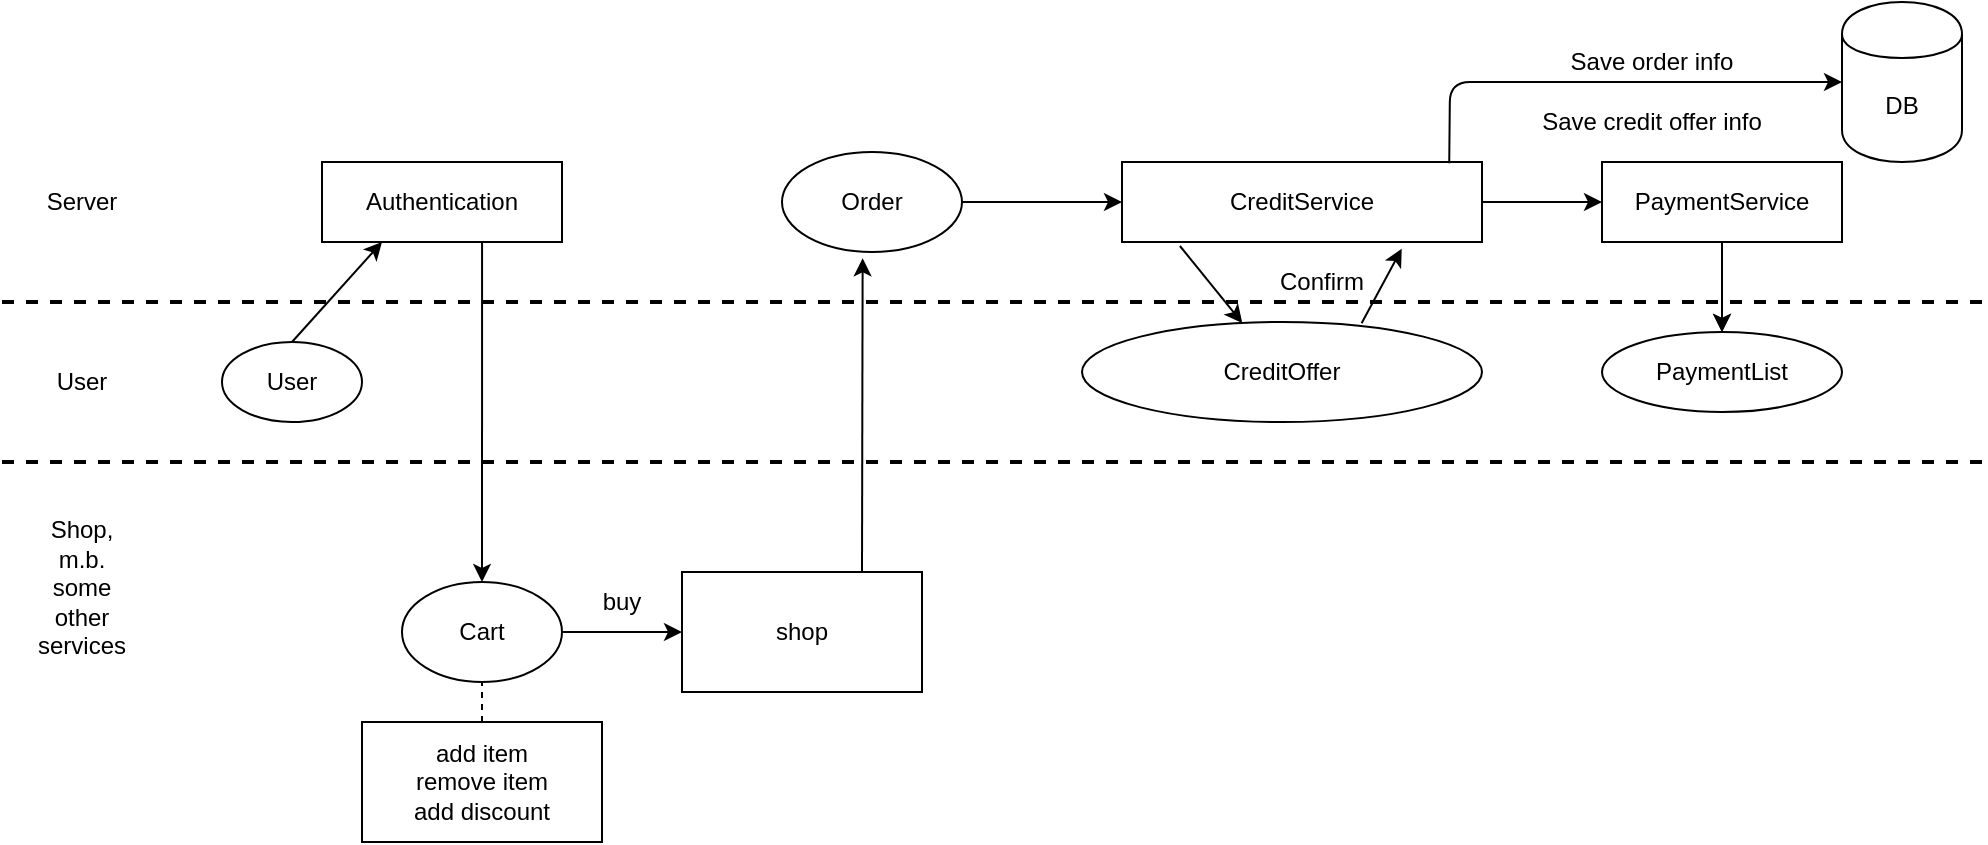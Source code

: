 <mxfile version="12.4.3" type="device" pages="3"><diagram id="Cpmd5HwzNiIo3fgb8bf_" name="Page-1"><mxGraphModel dx="2287" dy="1831" grid="1" gridSize="10" guides="1" tooltips="1" connect="1" arrows="1" fold="1" page="1" pageScale="1" pageWidth="827" pageHeight="1169" math="0" shadow="0"><root><mxCell id="0"/><mxCell id="1" parent="0"/><mxCell id="lfPhFgwx9aFzfOedHP9O-1" value="User" style="ellipse;whiteSpace=wrap;html=1;" parent="1" vertex="1"><mxGeometry x="-690" y="160" width="70" height="40" as="geometry"/></mxCell><mxCell id="lfPhFgwx9aFzfOedHP9O-3" value="" style="endArrow=classic;html=1;entryX=0.25;entryY=1;entryDx=0;entryDy=0;exitX=0.5;exitY=0;exitDx=0;exitDy=0;" parent="1" source="lfPhFgwx9aFzfOedHP9O-1" target="lfPhFgwx9aFzfOedHP9O-23" edge="1"><mxGeometry width="50" height="50" relative="1" as="geometry"><mxPoint x="-550" y="190" as="sourcePoint"/><mxPoint x="-595.355" y="112.678" as="targetPoint"/><Array as="points"/></mxGeometry></mxCell><mxCell id="lfPhFgwx9aFzfOedHP9O-4" value="&lt;div&gt;Cart&lt;/div&gt;" style="ellipse;whiteSpace=wrap;html=1;" parent="1" vertex="1"><mxGeometry x="-600" y="280" width="80" height="50" as="geometry"/></mxCell><mxCell id="lfPhFgwx9aFzfOedHP9O-5" value="" style="endArrow=classic;html=1;entryX=0.5;entryY=0;entryDx=0;entryDy=0;exitX=0.667;exitY=1;exitDx=0;exitDy=0;exitPerimeter=0;" parent="1" source="lfPhFgwx9aFzfOedHP9O-23" target="lfPhFgwx9aFzfOedHP9O-4" edge="1"><mxGeometry width="50" height="50" relative="1" as="geometry"><mxPoint x="-524.645" y="112.678" as="sourcePoint"/><mxPoint x="-450" y="50" as="targetPoint"/></mxGeometry></mxCell><mxCell id="lfPhFgwx9aFzfOedHP9O-6" value="Order" style="ellipse;whiteSpace=wrap;html=1;" parent="1" vertex="1"><mxGeometry x="-410" y="65" width="90" height="50" as="geometry"/></mxCell><mxCell id="lfPhFgwx9aFzfOedHP9O-7" value="" style="endArrow=classic;html=1;entryX=0.448;entryY=1.063;entryDx=0;entryDy=0;exitX=0.75;exitY=0;exitDx=0;exitDy=0;entryPerimeter=0;" parent="1" source="V4zBQQJ5IgxFjsOQ2D8G-1" target="lfPhFgwx9aFzfOedHP9O-6" edge="1"><mxGeometry width="50" height="50" relative="1" as="geometry"><mxPoint x="-380" y="300" as="sourcePoint"/><mxPoint x="-420" y="130" as="targetPoint"/></mxGeometry></mxCell><mxCell id="lfPhFgwx9aFzfOedHP9O-8" value="" style="endArrow=none;dashed=1;html=1;entryX=0.5;entryY=1;entryDx=0;entryDy=0;exitX=0.5;exitY=0;exitDx=0;exitDy=0;" parent="1" source="lfPhFgwx9aFzfOedHP9O-10" target="lfPhFgwx9aFzfOedHP9O-4" edge="1"><mxGeometry width="50" height="50" relative="1" as="geometry"><mxPoint x="-500" y="230" as="sourcePoint"/><mxPoint x="-520" y="200" as="targetPoint"/></mxGeometry></mxCell><mxCell id="lfPhFgwx9aFzfOedHP9O-10" value="&lt;div&gt;add item&lt;/div&gt;&lt;div&gt;remove item&lt;br&gt;&lt;/div&gt;&lt;div&gt;add discount&lt;br&gt;&lt;/div&gt;" style="rounded=0;whiteSpace=wrap;html=1;" parent="1" vertex="1"><mxGeometry x="-620" y="350" width="120" height="60" as="geometry"/></mxCell><mxCell id="lfPhFgwx9aFzfOedHP9O-12" value="buy" style="text;html=1;strokeColor=none;fillColor=none;align=center;verticalAlign=middle;whiteSpace=wrap;rounded=0;" parent="1" vertex="1"><mxGeometry x="-510" y="280" width="40" height="20" as="geometry"/></mxCell><mxCell id="lfPhFgwx9aFzfOedHP9O-14" value="" style="endArrow=classic;html=1;exitX=1;exitY=0.5;exitDx=0;exitDy=0;entryX=0;entryY=0.5;entryDx=0;entryDy=0;" parent="1" source="lfPhFgwx9aFzfOedHP9O-6" target="lfPhFgwx9aFzfOedHP9O-22" edge="1"><mxGeometry width="50" height="50" relative="1" as="geometry"><mxPoint x="-310" y="180" as="sourcePoint"/><mxPoint x="-237" y="103" as="targetPoint"/></mxGeometry></mxCell><mxCell id="lfPhFgwx9aFzfOedHP9O-15" value="" style="endArrow=none;dashed=1;html=1;strokeColor=#000000;strokeWidth=2;" parent="1" edge="1"><mxGeometry width="50" height="50" relative="1" as="geometry"><mxPoint x="-800" y="140" as="sourcePoint"/><mxPoint x="190" y="140" as="targetPoint"/></mxGeometry></mxCell><mxCell id="lfPhFgwx9aFzfOedHP9O-18" value="" style="endArrow=none;dashed=1;html=1;strokeColor=#000000;strokeWidth=2;" parent="1" edge="1"><mxGeometry width="50" height="50" relative="1" as="geometry"><mxPoint x="-800" y="220" as="sourcePoint"/><mxPoint x="190" y="220" as="targetPoint"/></mxGeometry></mxCell><mxCell id="lfPhFgwx9aFzfOedHP9O-19" value="" style="endArrow=classic;html=1;strokeColor=#000000;strokeWidth=1;exitX=0.161;exitY=1.05;exitDx=0;exitDy=0;exitPerimeter=0;" parent="1" source="lfPhFgwx9aFzfOedHP9O-22" target="lfPhFgwx9aFzfOedHP9O-20" edge="1"><mxGeometry width="50" height="50" relative="1" as="geometry"><mxPoint x="-203.04" y="109" as="sourcePoint"/><mxPoint x="-790" y="310" as="targetPoint"/></mxGeometry></mxCell><mxCell id="lfPhFgwx9aFzfOedHP9O-20" value="CreditOffer" style="ellipse;whiteSpace=wrap;html=1;" parent="1" vertex="1"><mxGeometry x="-260" y="150" width="200" height="50" as="geometry"/></mxCell><mxCell id="lfPhFgwx9aFzfOedHP9O-22" value="CreditService" style="rounded=0;whiteSpace=wrap;html=1;" parent="1" vertex="1"><mxGeometry x="-240" y="70" width="180" height="40" as="geometry"/></mxCell><mxCell id="lfPhFgwx9aFzfOedHP9O-23" value="Authentication" style="rounded=0;whiteSpace=wrap;html=1;" parent="1" vertex="1"><mxGeometry x="-640" y="70" width="120" height="40" as="geometry"/></mxCell><mxCell id="lfPhFgwx9aFzfOedHP9O-27" value="" style="endArrow=classic;html=1;strokeColor=#000000;strokeWidth=1;exitX=0.699;exitY=0.012;exitDx=0;exitDy=0;exitPerimeter=0;entryX=0.777;entryY=1.084;entryDx=0;entryDy=0;entryPerimeter=0;" parent="1" source="lfPhFgwx9aFzfOedHP9O-20" target="lfPhFgwx9aFzfOedHP9O-22" edge="1"><mxGeometry width="50" height="50" relative="1" as="geometry"><mxPoint x="-70" y="150" as="sourcePoint"/><mxPoint x="-20" y="100" as="targetPoint"/></mxGeometry></mxCell><mxCell id="lfPhFgwx9aFzfOedHP9O-28" value="Confirm" style="text;html=1;strokeColor=none;fillColor=none;align=center;verticalAlign=middle;whiteSpace=wrap;rounded=0;" parent="1" vertex="1"><mxGeometry x="-160" y="120" width="40" height="20" as="geometry"/></mxCell><mxCell id="lfPhFgwx9aFzfOedHP9O-29" value="DB" style="shape=cylinder;whiteSpace=wrap;html=1;boundedLbl=1;backgroundOutline=1;" parent="1" vertex="1"><mxGeometry x="120" y="-10" width="60" height="80" as="geometry"/></mxCell><mxCell id="lfPhFgwx9aFzfOedHP9O-30" value="" style="endArrow=classic;html=1;strokeColor=#000000;strokeWidth=1;exitX=0.909;exitY=0.017;exitDx=0;exitDy=0;entryX=0;entryY=0.5;entryDx=0;entryDy=0;exitPerimeter=0;" parent="1" source="lfPhFgwx9aFzfOedHP9O-22" target="lfPhFgwx9aFzfOedHP9O-29" edge="1"><mxGeometry width="50" height="50" relative="1" as="geometry"><mxPoint x="-40" y="80" as="sourcePoint"/><mxPoint x="10" y="30" as="targetPoint"/><Array as="points"><mxPoint x="-76" y="30"/></Array></mxGeometry></mxCell><mxCell id="lfPhFgwx9aFzfOedHP9O-31" value="Save order info" style="text;html=1;strokeColor=none;fillColor=none;align=center;verticalAlign=middle;whiteSpace=wrap;rounded=0;" parent="1" vertex="1"><mxGeometry x="-30" y="10" width="110" height="20" as="geometry"/></mxCell><mxCell id="lfPhFgwx9aFzfOedHP9O-34" value="Save credit offer info" style="text;html=1;strokeColor=none;fillColor=none;align=center;verticalAlign=middle;whiteSpace=wrap;rounded=0;" parent="1" vertex="1"><mxGeometry x="-50" y="40" width="150" height="20" as="geometry"/></mxCell><mxCell id="lfPhFgwx9aFzfOedHP9O-35" value="User" style="text;html=1;strokeColor=none;fillColor=none;align=center;verticalAlign=middle;whiteSpace=wrap;rounded=0;" parent="1" vertex="1"><mxGeometry x="-780" y="170" width="40" height="20" as="geometry"/></mxCell><mxCell id="lfPhFgwx9aFzfOedHP9O-36" value="Server" style="text;html=1;strokeColor=none;fillColor=none;align=center;verticalAlign=middle;whiteSpace=wrap;rounded=0;" parent="1" vertex="1"><mxGeometry x="-780" y="80" width="40" height="20" as="geometry"/></mxCell><mxCell id="lfPhFgwx9aFzfOedHP9O-38" value="PaymentList" style="ellipse;whiteSpace=wrap;html=1;" parent="1" vertex="1"><mxGeometry y="155" width="120" height="40" as="geometry"/></mxCell><mxCell id="lfPhFgwx9aFzfOedHP9O-40" value="" style="endArrow=classic;html=1;strokeColor=#000000;strokeWidth=1;" parent="1" target="lfPhFgwx9aFzfOedHP9O-38" edge="1"><mxGeometry width="50" height="50" relative="1" as="geometry"><mxPoint x="60" y="110" as="sourcePoint"/><mxPoint x="10" y="120" as="targetPoint"/></mxGeometry></mxCell><mxCell id="BSiX8dbFGyOPxJqHNMro-2" value="" style="edgeStyle=orthogonalEdgeStyle;rounded=0;orthogonalLoop=1;jettySize=auto;html=1;exitX=0.5;exitY=1;exitDx=0;exitDy=0;" parent="1" source="BSiX8dbFGyOPxJqHNMro-1" target="lfPhFgwx9aFzfOedHP9O-38" edge="1"><mxGeometry relative="1" as="geometry"/></mxCell><mxCell id="BSiX8dbFGyOPxJqHNMro-1" value="PaymentService" style="rounded=0;whiteSpace=wrap;html=1;" parent="1" vertex="1"><mxGeometry y="70" width="120" height="40" as="geometry"/></mxCell><mxCell id="BSiX8dbFGyOPxJqHNMro-3" value="" style="endArrow=classic;html=1;exitX=1;exitY=0.5;exitDx=0;exitDy=0;entryX=0;entryY=0.5;entryDx=0;entryDy=0;" parent="1" source="lfPhFgwx9aFzfOedHP9O-22" target="BSiX8dbFGyOPxJqHNMro-1" edge="1"><mxGeometry width="50" height="50" relative="1" as="geometry"><mxPoint x="-90" y="340" as="sourcePoint"/><mxPoint x="-40" y="290" as="targetPoint"/></mxGeometry></mxCell><mxCell id="V4zBQQJ5IgxFjsOQ2D8G-1" value="shop" style="rounded=0;whiteSpace=wrap;html=1;shadow=0;fillColor=none;" parent="1" vertex="1"><mxGeometry x="-460" y="275" width="120" height="60" as="geometry"/></mxCell><mxCell id="V4zBQQJ5IgxFjsOQ2D8G-2" value="" style="endArrow=classic;html=1;exitX=1;exitY=0.5;exitDx=0;exitDy=0;entryX=0;entryY=0.5;entryDx=0;entryDy=0;" parent="1" source="lfPhFgwx9aFzfOedHP9O-4" target="V4zBQQJ5IgxFjsOQ2D8G-1" edge="1"><mxGeometry width="50" height="50" relative="1" as="geometry"><mxPoint x="-800" y="440" as="sourcePoint"/><mxPoint x="-750" y="390" as="targetPoint"/></mxGeometry></mxCell><mxCell id="V4zBQQJ5IgxFjsOQ2D8G-4" value="&lt;div&gt;Shop, m.b. some other services&lt;/div&gt;&lt;div&gt;&lt;br&gt;&lt;/div&gt;" style="text;html=1;strokeColor=none;fillColor=none;align=center;verticalAlign=middle;whiteSpace=wrap;rounded=0;shadow=0;" parent="1" vertex="1"><mxGeometry x="-780" y="280" width="40" height="20" as="geometry"/></mxCell></root></mxGraphModel></diagram><diagram id="Ibn8j9kxM0nNB6jCuhmr" name="Page-2"><mxGraphModel dx="2287" dy="662" grid="1" gridSize="10" guides="1" tooltips="1" connect="1" arrows="1" fold="1" page="1" pageScale="1" pageWidth="827" pageHeight="1169" math="0" shadow="0"><root><mxCell id="LYVKPaQaX-HJ8m9KqLJ1-0"/><mxCell id="LYVKPaQaX-HJ8m9KqLJ1-1" parent="LYVKPaQaX-HJ8m9KqLJ1-0"/><mxCell id="O50gYnV4U9SH9yYh1-0C-20" value="" style="ellipse;whiteSpace=wrap;html=1;fillColor=none;dashed=1;shadow=0;" parent="LYVKPaQaX-HJ8m9KqLJ1-1" vertex="1"><mxGeometry x="280" y="290" width="550" height="320" as="geometry"/></mxCell><mxCell id="LYVKPaQaX-HJ8m9KqLJ1-2" value="User" style="swimlane;fontStyle=1;align=center;verticalAlign=top;childLayout=stackLayout;horizontal=1;startSize=26;horizontalStack=0;resizeParent=1;resizeParentMax=0;resizeLast=0;collapsible=1;marginBottom=0;" parent="LYVKPaQaX-HJ8m9KqLJ1-1" vertex="1"><mxGeometry x="40" y="448" width="140" height="112" as="geometry"/></mxCell><mxCell id="LYVKPaQaX-HJ8m9KqLJ1-3" value="- name: String" style="text;strokeColor=none;fillColor=none;align=left;verticalAlign=top;spacingLeft=4;spacingRight=4;overflow=hidden;rotatable=0;points=[[0,0.5],[1,0.5]];portConstraint=eastwest;" parent="LYVKPaQaX-HJ8m9KqLJ1-2" vertex="1"><mxGeometry y="26" width="140" height="26" as="geometry"/></mxCell><mxCell id="LYVKPaQaX-HJ8m9KqLJ1-4" value="- login: String" style="text;strokeColor=none;fillColor=none;align=left;verticalAlign=top;spacingLeft=4;spacingRight=4;overflow=hidden;rotatable=0;points=[[0,0.5],[1,0.5]];portConstraint=eastwest;" parent="LYVKPaQaX-HJ8m9KqLJ1-2" vertex="1"><mxGeometry y="52" width="140" height="26" as="geometry"/></mxCell><mxCell id="LYVKPaQaX-HJ8m9KqLJ1-5" value="- password: String" style="text;strokeColor=none;fillColor=none;align=left;verticalAlign=top;spacingLeft=4;spacingRight=4;overflow=hidden;rotatable=0;points=[[0,0.5],[1,0.5]];portConstraint=eastwest;" parent="LYVKPaQaX-HJ8m9KqLJ1-2" vertex="1"><mxGeometry y="78" width="140" height="26" as="geometry"/></mxCell><mxCell id="LYVKPaQaX-HJ8m9KqLJ1-6" value="" style="line;strokeWidth=1;fillColor=none;align=left;verticalAlign=middle;spacingTop=-1;spacingLeft=3;spacingRight=3;rotatable=0;labelPosition=right;points=[];portConstraint=eastwest;" parent="LYVKPaQaX-HJ8m9KqLJ1-2" vertex="1"><mxGeometry y="104" width="140" height="8" as="geometry"/></mxCell><mxCell id="LYVKPaQaX-HJ8m9KqLJ1-7" value="Product" style="swimlane;fontStyle=1;align=center;verticalAlign=top;childLayout=stackLayout;horizontal=1;startSize=26;horizontalStack=0;resizeParent=1;resizeParentMax=0;resizeLast=0;collapsible=1;marginBottom=0;" parent="LYVKPaQaX-HJ8m9KqLJ1-1" vertex="1"><mxGeometry x="510" y="979" width="160" height="190" as="geometry"/></mxCell><mxCell id="LYVKPaQaX-HJ8m9KqLJ1-8" value="- uid: Long" style="text;strokeColor=none;fillColor=none;align=left;verticalAlign=top;spacingLeft=4;spacingRight=4;overflow=hidden;rotatable=0;points=[[0,0.5],[1,0.5]];portConstraint=eastwest;" parent="LYVKPaQaX-HJ8m9KqLJ1-7" vertex="1"><mxGeometry y="26" width="160" height="26" as="geometry"/></mxCell><mxCell id="LYVKPaQaX-HJ8m9KqLJ1-9" value="- minPrice: Integer " style="text;strokeColor=none;fillColor=none;align=left;verticalAlign=top;spacingLeft=4;spacingRight=4;overflow=hidden;rotatable=0;points=[[0,0.5],[1,0.5]];portConstraint=eastwest;" parent="LYVKPaQaX-HJ8m9KqLJ1-7" vertex="1"><mxGeometry y="52" width="160" height="26" as="geometry"/></mxCell><mxCell id="LYVKPaQaX-HJ8m9KqLJ1-10" value="- maxPrice: Integer " style="text;strokeColor=none;fillColor=none;align=left;verticalAlign=top;spacingLeft=4;spacingRight=4;overflow=hidden;rotatable=0;points=[[0,0.5],[1,0.5]];portConstraint=eastwest;" parent="LYVKPaQaX-HJ8m9KqLJ1-7" vertex="1"><mxGeometry y="78" width="160" height="26" as="geometry"/></mxCell><mxCell id="LYVKPaQaX-HJ8m9KqLJ1-11" value="- minCreditRate: Integer " style="text;strokeColor=none;fillColor=none;align=left;verticalAlign=top;spacingLeft=4;spacingRight=4;overflow=hidden;rotatable=0;points=[[0,0.5],[1,0.5]];portConstraint=eastwest;" parent="LYVKPaQaX-HJ8m9KqLJ1-7" vertex="1"><mxGeometry y="104" width="160" height="26" as="geometry"/></mxCell><mxCell id="LYVKPaQaX-HJ8m9KqLJ1-12" value="- maxCreditRate: Integer " style="text;strokeColor=none;fillColor=none;align=left;verticalAlign=top;spacingLeft=4;spacingRight=4;overflow=hidden;rotatable=0;points=[[0,0.5],[1,0.5]];portConstraint=eastwest;" parent="LYVKPaQaX-HJ8m9KqLJ1-7" vertex="1"><mxGeometry y="130" width="160" height="26" as="geometry"/></mxCell><mxCell id="LYVKPaQaX-HJ8m9KqLJ1-13" value="- period: Integer " style="text;strokeColor=none;fillColor=none;align=left;verticalAlign=top;spacingLeft=4;spacingRight=4;overflow=hidden;rotatable=0;points=[[0,0.5],[1,0.5]];portConstraint=eastwest;" parent="LYVKPaQaX-HJ8m9KqLJ1-7" vertex="1"><mxGeometry y="156" width="160" height="26" as="geometry"/></mxCell><mxCell id="LYVKPaQaX-HJ8m9KqLJ1-14" value="" style="line;strokeWidth=1;fillColor=none;align=left;verticalAlign=middle;spacingTop=-1;spacingLeft=3;spacingRight=3;rotatable=0;labelPosition=right;points=[];portConstraint=eastwest;" parent="LYVKPaQaX-HJ8m9KqLJ1-7" vertex="1"><mxGeometry y="182" width="160" height="8" as="geometry"/></mxCell><mxCell id="LYVKPaQaX-HJ8m9KqLJ1-15" value="Order" style="swimlane;fontStyle=1;align=center;verticalAlign=top;childLayout=stackLayout;horizontal=1;startSize=26;horizontalStack=0;resizeParent=1;resizeParentMax=0;resizeLast=0;collapsible=1;marginBottom=0;" parent="LYVKPaQaX-HJ8m9KqLJ1-1" vertex="1"><mxGeometry x="340" y="362" width="210" height="164" as="geometry"/></mxCell><mxCell id="LYVKPaQaX-HJ8m9KqLJ1-16" value="- uid: Long" style="text;strokeColor=none;fillColor=none;align=left;verticalAlign=top;spacingLeft=4;spacingRight=4;overflow=hidden;rotatable=0;points=[[0,0.5],[1,0.5]];portConstraint=eastwest;" parent="LYVKPaQaX-HJ8m9KqLJ1-15" vertex="1"><mxGeometry y="26" width="210" height="26" as="geometry"/></mxCell><mxCell id="LYVKPaQaX-HJ8m9KqLJ1-17" value="- totalPrice: Integer" style="text;strokeColor=none;fillColor=none;align=left;verticalAlign=top;spacingLeft=4;spacingRight=4;overflow=hidden;rotatable=0;points=[[0,0.5],[1,0.5]];portConstraint=eastwest;" parent="LYVKPaQaX-HJ8m9KqLJ1-15" vertex="1"><mxGeometry y="52" width="210" height="26" as="geometry"/></mxCell><mxCell id="LYVKPaQaX-HJ8m9KqLJ1-18" value="- orderItems: List&lt;OrderItem&gt;" style="text;strokeColor=none;fillColor=none;align=left;verticalAlign=top;spacingLeft=4;spacingRight=4;overflow=hidden;rotatable=0;points=[[0,0.5],[1,0.5]];portConstraint=eastwest;" parent="LYVKPaQaX-HJ8m9KqLJ1-15" vertex="1"><mxGeometry y="78" width="210" height="26" as="geometry"/></mxCell><mxCell id="LYVKPaQaX-HJ8m9KqLJ1-19" value="- discount: Discount" style="text;strokeColor=none;fillColor=none;align=left;verticalAlign=top;spacingLeft=4;spacingRight=4;overflow=hidden;rotatable=0;points=[[0,0.5],[1,0.5]];portConstraint=eastwest;" parent="LYVKPaQaX-HJ8m9KqLJ1-15" vertex="1"><mxGeometry y="104" width="210" height="26" as="geometry"/></mxCell><mxCell id="O50gYnV4U9SH9yYh1-0C-23" value="-user: User" style="text;strokeColor=none;fillColor=none;align=left;verticalAlign=top;spacingLeft=4;spacingRight=4;overflow=hidden;rotatable=0;points=[[0,0.5],[1,0.5]];portConstraint=eastwest;" parent="LYVKPaQaX-HJ8m9KqLJ1-15" vertex="1"><mxGeometry y="130" width="210" height="26" as="geometry"/></mxCell><mxCell id="LYVKPaQaX-HJ8m9KqLJ1-20" value="" style="line;strokeWidth=1;fillColor=none;align=left;verticalAlign=middle;spacingTop=-1;spacingLeft=3;spacingRight=3;rotatable=0;labelPosition=right;points=[];portConstraint=eastwest;" parent="LYVKPaQaX-HJ8m9KqLJ1-15" vertex="1"><mxGeometry y="156" width="210" height="8" as="geometry"/></mxCell><mxCell id="LYVKPaQaX-HJ8m9KqLJ1-21" value="OrderItem" style="swimlane;fontStyle=1;align=center;verticalAlign=top;childLayout=stackLayout;horizontal=1;startSize=26;horizontalStack=0;resizeParent=1;resizeParentMax=0;resizeLast=0;collapsible=1;marginBottom=0;" parent="LYVKPaQaX-HJ8m9KqLJ1-1" vertex="1"><mxGeometry x="400" y="34" width="210" height="86" as="geometry"/></mxCell><mxCell id="LYVKPaQaX-HJ8m9KqLJ1-22" value="- item: Item" style="text;strokeColor=none;fillColor=none;align=left;verticalAlign=top;spacingLeft=4;spacingRight=4;overflow=hidden;rotatable=0;points=[[0,0.5],[1,0.5]];portConstraint=eastwest;" parent="LYVKPaQaX-HJ8m9KqLJ1-21" vertex="1"><mxGeometry y="26" width="210" height="26" as="geometry"/></mxCell><mxCell id="LYVKPaQaX-HJ8m9KqLJ1-24" value="- count: Integer" style="text;strokeColor=none;fillColor=none;align=left;verticalAlign=top;spacingLeft=4;spacingRight=4;overflow=hidden;rotatable=0;points=[[0,0.5],[1,0.5]];portConstraint=eastwest;" parent="LYVKPaQaX-HJ8m9KqLJ1-21" vertex="1"><mxGeometry y="52" width="210" height="26" as="geometry"/></mxCell><mxCell id="LYVKPaQaX-HJ8m9KqLJ1-25" value="" style="line;strokeWidth=1;fillColor=none;align=left;verticalAlign=middle;spacingTop=-1;spacingLeft=3;spacingRight=3;rotatable=0;labelPosition=right;points=[];portConstraint=eastwest;" parent="LYVKPaQaX-HJ8m9KqLJ1-21" vertex="1"><mxGeometry y="78" width="210" height="8" as="geometry"/></mxCell><mxCell id="LYVKPaQaX-HJ8m9KqLJ1-26" value="CreditOffer" style="swimlane;fontStyle=1;align=center;verticalAlign=top;childLayout=stackLayout;horizontal=1;startSize=26;horizontalStack=0;resizeParent=1;resizeParentMax=0;resizeLast=0;collapsible=1;marginBottom=0;" parent="LYVKPaQaX-HJ8m9KqLJ1-1" vertex="1"><mxGeometry x="-30" y="710" width="230" height="190" as="geometry"/></mxCell><mxCell id="LYVKPaQaX-HJ8m9KqLJ1-27" value="- uid: Long" style="text;strokeColor=none;fillColor=none;align=left;verticalAlign=top;spacingLeft=4;spacingRight=4;overflow=hidden;rotatable=0;points=[[0,0.5],[1,0.5]];portConstraint=eastwest;" parent="LYVKPaQaX-HJ8m9KqLJ1-26" vertex="1"><mxGeometry y="26" width="230" height="26" as="geometry"/></mxCell><mxCell id="LYVKPaQaX-HJ8m9KqLJ1-28" value="- order: Order" style="text;strokeColor=none;fillColor=none;align=left;verticalAlign=top;spacingLeft=4;spacingRight=4;overflow=hidden;rotatable=0;points=[[0,0.5],[1,0.5]];portConstraint=eastwest;" parent="LYVKPaQaX-HJ8m9KqLJ1-26" vertex="1"><mxGeometry y="52" width="230" height="26" as="geometry"/></mxCell><mxCell id="LYVKPaQaX-HJ8m9KqLJ1-29" value="- user: User" style="text;strokeColor=none;fillColor=none;align=left;verticalAlign=top;spacingLeft=4;spacingRight=4;overflow=hidden;rotatable=0;points=[[0,0.5],[1,0.5]];portConstraint=eastwest;" parent="LYVKPaQaX-HJ8m9KqLJ1-26" vertex="1"><mxGeometry y="78" width="230" height="26" as="geometry"/></mxCell><mxCell id="LYVKPaQaX-HJ8m9KqLJ1-30" value="- dateTime: LocalDateTime" style="text;strokeColor=none;fillColor=none;align=left;verticalAlign=top;spacingLeft=4;spacingRight=4;overflow=hidden;rotatable=0;points=[[0,0.5],[1,0.5]];portConstraint=eastwest;" parent="LYVKPaQaX-HJ8m9KqLJ1-26" vertex="1"><mxGeometry y="104" width="230" height="26" as="geometry"/></mxCell><mxCell id="LYVKPaQaX-HJ8m9KqLJ1-31" value="- amount: Integer" style="text;strokeColor=none;fillColor=none;align=left;verticalAlign=top;spacingLeft=4;spacingRight=4;overflow=hidden;rotatable=0;points=[[0,0.5],[1,0.5]];portConstraint=eastwest;" parent="LYVKPaQaX-HJ8m9KqLJ1-26" vertex="1"><mxGeometry y="130" width="230" height="26" as="geometry"/></mxCell><mxCell id="LYVKPaQaX-HJ8m9KqLJ1-32" value="- creditRate: Integer" style="text;strokeColor=none;fillColor=none;align=left;verticalAlign=top;spacingLeft=4;spacingRight=4;overflow=hidden;rotatable=0;points=[[0,0.5],[1,0.5]];portConstraint=eastwest;" parent="LYVKPaQaX-HJ8m9KqLJ1-26" vertex="1"><mxGeometry y="156" width="230" height="26" as="geometry"/></mxCell><mxCell id="LYVKPaQaX-HJ8m9KqLJ1-33" value="" style="line;strokeWidth=1;fillColor=none;align=left;verticalAlign=middle;spacingTop=-1;spacingLeft=3;spacingRight=3;rotatable=0;labelPosition=right;points=[];portConstraint=eastwest;" parent="LYVKPaQaX-HJ8m9KqLJ1-26" vertex="1"><mxGeometry y="182" width="230" height="8" as="geometry"/></mxCell><mxCell id="LYVKPaQaX-HJ8m9KqLJ1-34" value="Discount" style="swimlane;fontStyle=1;align=center;verticalAlign=top;childLayout=stackLayout;horizontal=1;startSize=26;horizontalStack=0;resizeParent=1;resizeParentMax=0;resizeLast=0;collapsible=1;marginBottom=0;" parent="LYVKPaQaX-HJ8m9KqLJ1-1" vertex="1"><mxGeometry x="600" y="362" width="160" height="112" as="geometry"/></mxCell><mxCell id="LYVKPaQaX-HJ8m9KqLJ1-35" value="- id: Long" style="text;strokeColor=none;fillColor=none;align=left;verticalAlign=top;spacingLeft=4;spacingRight=4;overflow=hidden;rotatable=0;points=[[0,0.5],[1,0.5]];portConstraint=eastwest;" parent="LYVKPaQaX-HJ8m9KqLJ1-34" vertex="1"><mxGeometry y="26" width="160" height="26" as="geometry"/></mxCell><mxCell id="LYVKPaQaX-HJ8m9KqLJ1-36" value="- name: String" style="text;strokeColor=none;fillColor=none;align=left;verticalAlign=top;spacingLeft=4;spacingRight=4;overflow=hidden;rotatable=0;points=[[0,0.5],[1,0.5]];portConstraint=eastwest;" parent="LYVKPaQaX-HJ8m9KqLJ1-34" vertex="1"><mxGeometry y="52" width="160" height="26" as="geometry"/></mxCell><mxCell id="LYVKPaQaX-HJ8m9KqLJ1-37" value="- discount: Integer" style="text;strokeColor=none;fillColor=none;align=left;verticalAlign=top;spacingLeft=4;spacingRight=4;overflow=hidden;rotatable=0;points=[[0,0.5],[1,0.5]];portConstraint=eastwest;" parent="LYVKPaQaX-HJ8m9KqLJ1-34" vertex="1"><mxGeometry y="78" width="160" height="26" as="geometry"/></mxCell><mxCell id="LYVKPaQaX-HJ8m9KqLJ1-38" value="" style="line;strokeWidth=1;fillColor=none;align=left;verticalAlign=middle;spacingTop=-1;spacingLeft=3;spacingRight=3;rotatable=0;labelPosition=right;points=[];portConstraint=eastwest;" parent="LYVKPaQaX-HJ8m9KqLJ1-34" vertex="1"><mxGeometry y="104" width="160" height="8" as="geometry"/></mxCell><mxCell id="LYVKPaQaX-HJ8m9KqLJ1-39" value="Cart" style="swimlane;fontStyle=1;align=center;verticalAlign=top;childLayout=stackLayout;horizontal=1;startSize=26;horizontalStack=0;resizeParent=1;resizeParentMax=0;resizeLast=0;collapsible=1;marginBottom=0;" parent="LYVKPaQaX-HJ8m9KqLJ1-1" vertex="1"><mxGeometry x="130" y="34" width="210" height="112" as="geometry"/></mxCell><mxCell id="LYVKPaQaX-HJ8m9KqLJ1-40" value="- orderItems: List&lt;OrderItem&gt;" style="text;strokeColor=none;fillColor=none;align=left;verticalAlign=top;spacingLeft=4;spacingRight=4;overflow=hidden;rotatable=0;points=[[0,0.5],[1,0.5]];portConstraint=eastwest;" parent="LYVKPaQaX-HJ8m9KqLJ1-39" vertex="1"><mxGeometry y="26" width="210" height="26" as="geometry"/></mxCell><mxCell id="LYVKPaQaX-HJ8m9KqLJ1-41" value="" style="line;strokeWidth=1;fillColor=none;align=left;verticalAlign=middle;spacingTop=-1;spacingLeft=3;spacingRight=3;rotatable=0;labelPosition=right;points=[];portConstraint=eastwest;" parent="LYVKPaQaX-HJ8m9KqLJ1-39" vertex="1"><mxGeometry y="52" width="210" height="8" as="geometry"/></mxCell><mxCell id="LYVKPaQaX-HJ8m9KqLJ1-42" value="+ addItem(OrderItem): void" style="text;strokeColor=none;fillColor=none;align=left;verticalAlign=top;spacingLeft=4;spacingRight=4;overflow=hidden;rotatable=0;points=[[0,0.5],[1,0.5]];portConstraint=eastwest;" parent="LYVKPaQaX-HJ8m9KqLJ1-39" vertex="1"><mxGeometry y="60" width="210" height="26" as="geometry"/></mxCell><mxCell id="LYVKPaQaX-HJ8m9KqLJ1-43" value="+ removeItem(OrderItem): void" style="text;strokeColor=none;fillColor=none;align=left;verticalAlign=top;spacingLeft=4;spacingRight=4;overflow=hidden;rotatable=0;points=[[0,0.5],[1,0.5]];portConstraint=eastwest;" parent="LYVKPaQaX-HJ8m9KqLJ1-39" vertex="1"><mxGeometry y="86" width="210" height="26" as="geometry"/></mxCell><mxCell id="LYVKPaQaX-HJ8m9KqLJ1-48" value="CreditService" style="swimlane;fontStyle=1;align=center;verticalAlign=top;childLayout=stackLayout;horizontal=1;startSize=26;horizontalStack=0;resizeParent=1;resizeParentMax=0;resizeLast=0;collapsible=1;marginBottom=0;" parent="LYVKPaQaX-HJ8m9KqLJ1-1" vertex="1"><mxGeometry x="420" y="688" width="340" height="112" as="geometry"/></mxCell><mxCell id="LYVKPaQaX-HJ8m9KqLJ1-49" value="- paymentService: PaymentService" style="text;strokeColor=none;fillColor=none;align=left;verticalAlign=top;spacingLeft=4;spacingRight=4;overflow=hidden;rotatable=0;points=[[0,0.5],[1,0.5]];portConstraint=eastwest;" parent="LYVKPaQaX-HJ8m9KqLJ1-48" vertex="1"><mxGeometry y="26" width="340" height="26" as="geometry"/></mxCell><mxCell id="LYVKPaQaX-HJ8m9KqLJ1-50" value="" style="line;strokeWidth=1;fillColor=none;align=left;verticalAlign=middle;spacingTop=-1;spacingLeft=3;spacingRight=3;rotatable=0;labelPosition=right;points=[];portConstraint=eastwest;" parent="LYVKPaQaX-HJ8m9KqLJ1-48" vertex="1"><mxGeometry y="52" width="340" height="8" as="geometry"/></mxCell><mxCell id="LYVKPaQaX-HJ8m9KqLJ1-51" value="+ getCreditOffer(User, Order): CreditOffer" style="text;strokeColor=none;fillColor=none;align=left;verticalAlign=top;spacingLeft=4;spacingRight=4;overflow=hidden;rotatable=0;points=[[0,0.5],[1,0.5]];portConstraint=eastwest;" parent="LYVKPaQaX-HJ8m9KqLJ1-48" vertex="1"><mxGeometry y="60" width="340" height="26" as="geometry"/></mxCell><mxCell id="LYVKPaQaX-HJ8m9KqLJ1-52" value="+ confirmCreditRequest(CreditOffer): void" style="text;strokeColor=none;fillColor=none;align=left;verticalAlign=top;spacingLeft=4;spacingRight=4;overflow=hidden;rotatable=0;points=[[0,0.5],[1,0.5]];portConstraint=eastwest;" parent="LYVKPaQaX-HJ8m9KqLJ1-48" vertex="1"><mxGeometry y="86" width="340" height="26" as="geometry"/></mxCell><mxCell id="LYVKPaQaX-HJ8m9KqLJ1-53" value="PaymentService" style="swimlane;fontStyle=1;align=center;verticalAlign=top;childLayout=stackLayout;horizontal=1;startSize=26;horizontalStack=0;resizeParent=1;resizeParentMax=0;resizeLast=0;collapsible=1;marginBottom=0;" parent="LYVKPaQaX-HJ8m9KqLJ1-1" vertex="1"><mxGeometry x="827" y="710" width="320" height="60" as="geometry"/></mxCell><mxCell id="LYVKPaQaX-HJ8m9KqLJ1-55" value="" style="line;strokeWidth=1;fillColor=none;align=left;verticalAlign=middle;spacingTop=-1;spacingLeft=3;spacingRight=3;rotatable=0;labelPosition=right;points=[];portConstraint=eastwest;" parent="LYVKPaQaX-HJ8m9KqLJ1-53" vertex="1"><mxGeometry y="26" width="320" height="8" as="geometry"/></mxCell><mxCell id="LYVKPaQaX-HJ8m9KqLJ1-56" value="+ getPaymentList(CreditOffer): List&lt;Payment&gt;" style="text;strokeColor=none;fillColor=none;align=left;verticalAlign=top;spacingLeft=4;spacingRight=4;overflow=hidden;rotatable=0;points=[[0,0.5],[1,0.5]];portConstraint=eastwest;" parent="LYVKPaQaX-HJ8m9KqLJ1-53" vertex="1"><mxGeometry y="34" width="320" height="26" as="geometry"/></mxCell><mxCell id="LYVKPaQaX-HJ8m9KqLJ1-58" value="Payment" style="swimlane;fontStyle=1;align=center;verticalAlign=top;childLayout=stackLayout;horizontal=1;startSize=26;horizontalStack=0;resizeParent=1;resizeParentMax=0;resizeLast=0;collapsible=1;marginBottom=0;" parent="LYVKPaQaX-HJ8m9KqLJ1-1" vertex="1"><mxGeometry x="900" y="850" width="190" height="138" as="geometry"/></mxCell><mxCell id="LYVKPaQaX-HJ8m9KqLJ1-59" value="- month: String" style="text;strokeColor=none;fillColor=none;align=left;verticalAlign=top;spacingLeft=4;spacingRight=4;overflow=hidden;rotatable=0;points=[[0,0.5],[1,0.5]];portConstraint=eastwest;" parent="LYVKPaQaX-HJ8m9KqLJ1-58" vertex="1"><mxGeometry y="26" width="190" height="26" as="geometry"/></mxCell><mxCell id="LYVKPaQaX-HJ8m9KqLJ1-62" value="- interestPayment: Integer" style="text;strokeColor=none;fillColor=none;align=left;verticalAlign=top;spacingLeft=4;spacingRight=4;overflow=hidden;rotatable=0;points=[[0,0.5],[1,0.5]];portConstraint=eastwest;" parent="LYVKPaQaX-HJ8m9KqLJ1-58" vertex="1"><mxGeometry y="52" width="190" height="26" as="geometry"/></mxCell><mxCell id="LYVKPaQaX-HJ8m9KqLJ1-63" value="- monthlyPayment: Integer" style="text;strokeColor=none;fillColor=none;align=left;verticalAlign=top;spacingLeft=4;spacingRight=4;overflow=hidden;rotatable=0;points=[[0,0.5],[1,0.5]];portConstraint=eastwest;" parent="LYVKPaQaX-HJ8m9KqLJ1-58" vertex="1"><mxGeometry y="78" width="190" height="26" as="geometry"/></mxCell><mxCell id="LYVKPaQaX-HJ8m9KqLJ1-64" value="- remainingBalance: Integer" style="text;strokeColor=none;fillColor=none;align=left;verticalAlign=top;spacingLeft=4;spacingRight=4;overflow=hidden;rotatable=0;points=[[0,0.5],[1,0.5]];portConstraint=eastwest;" parent="LYVKPaQaX-HJ8m9KqLJ1-58" vertex="1"><mxGeometry y="104" width="190" height="26" as="geometry"/></mxCell><mxCell id="LYVKPaQaX-HJ8m9KqLJ1-60" value="" style="line;strokeWidth=1;fillColor=none;align=left;verticalAlign=middle;spacingTop=-1;spacingLeft=3;spacingRight=3;rotatable=0;labelPosition=right;points=[];portConstraint=eastwest;" parent="LYVKPaQaX-HJ8m9KqLJ1-58" vertex="1"><mxGeometry y="130" width="190" height="8" as="geometry"/></mxCell><mxCell id="XAZoR4AUjuSbXFwGgZkw-0" value="" style="endArrow=diamondThin;endFill=0;endSize=24;html=1;entryX=1;entryY=0.5;entryDx=0;entryDy=0;exitX=0;exitY=0.5;exitDx=0;exitDy=0;" parent="LYVKPaQaX-HJ8m9KqLJ1-1" source="LYVKPaQaX-HJ8m9KqLJ1-22" target="LYVKPaQaX-HJ8m9KqLJ1-40" edge="1"><mxGeometry width="160" relative="1" as="geometry"><mxPoint x="450" y="120" as="sourcePoint"/><mxPoint x="520" y="170" as="targetPoint"/></mxGeometry></mxCell><mxCell id="O50gYnV4U9SH9yYh1-0C-9" value="Shop" style="swimlane;fontStyle=1;align=center;verticalAlign=top;childLayout=stackLayout;horizontal=1;startSize=26;horizontalStack=0;resizeParent=1;resizeParentMax=0;resizeLast=0;collapsible=1;marginBottom=0;" parent="LYVKPaQaX-HJ8m9KqLJ1-1" vertex="1"><mxGeometry x="30" y="224" width="160" height="86" as="geometry"/></mxCell><mxCell id="O50gYnV4U9SH9yYh1-0C-10" value="- carts: Map&lt;User, Cart&gt;" style="text;strokeColor=none;fillColor=none;align=left;verticalAlign=top;spacingLeft=4;spacingRight=4;overflow=hidden;rotatable=0;points=[[0,0.5],[1,0.5]];portConstraint=eastwest;" parent="O50gYnV4U9SH9yYh1-0C-9" vertex="1"><mxGeometry y="26" width="160" height="26" as="geometry"/></mxCell><mxCell id="O50gYnV4U9SH9yYh1-0C-11" value="" style="line;strokeWidth=1;fillColor=none;align=left;verticalAlign=middle;spacingTop=-1;spacingLeft=3;spacingRight=3;rotatable=0;labelPosition=right;points=[];portConstraint=eastwest;" parent="O50gYnV4U9SH9yYh1-0C-9" vertex="1"><mxGeometry y="52" width="160" height="8" as="geometry"/></mxCell><mxCell id="O50gYnV4U9SH9yYh1-0C-12" value="+ buy(User, Cart): Order" style="text;strokeColor=none;fillColor=none;align=left;verticalAlign=top;spacingLeft=4;spacingRight=4;overflow=hidden;rotatable=0;points=[[0,0.5],[1,0.5]];portConstraint=eastwest;" parent="O50gYnV4U9SH9yYh1-0C-9" vertex="1"><mxGeometry y="60" width="160" height="26" as="geometry"/></mxCell><mxCell id="O50gYnV4U9SH9yYh1-0C-13" value="" style="endArrow=diamondThin;endFill=0;endSize=24;html=1;exitX=0.5;exitY=0;exitDx=0;exitDy=0;entryX=0.494;entryY=1.154;entryDx=0;entryDy=0;entryPerimeter=0;" parent="LYVKPaQaX-HJ8m9KqLJ1-1" source="LYVKPaQaX-HJ8m9KqLJ1-2" target="O50gYnV4U9SH9yYh1-0C-12" edge="1"><mxGeometry width="160" relative="1" as="geometry"><mxPoint x="20" y="352" as="sourcePoint"/><mxPoint x="80" y="520" as="targetPoint"/></mxGeometry></mxCell><mxCell id="O50gYnV4U9SH9yYh1-0C-14" value="" style="endArrow=open;endFill=1;endSize=12;html=1;entryX=0.495;entryY=1.154;entryDx=0;entryDy=0;entryPerimeter=0;exitX=0.75;exitY=0;exitDx=0;exitDy=0;" parent="LYVKPaQaX-HJ8m9KqLJ1-1" source="O50gYnV4U9SH9yYh1-0C-9" target="LYVKPaQaX-HJ8m9KqLJ1-43" edge="1"><mxGeometry width="160" relative="1" as="geometry"><mxPoint x="160" y="370" as="sourcePoint"/><mxPoint x="320" y="370" as="targetPoint"/></mxGeometry></mxCell><mxCell id="O50gYnV4U9SH9yYh1-0C-15" value="" style="endArrow=diamondThin;endFill=0;endSize=24;html=1;entryX=1;entryY=0.5;entryDx=0;entryDy=0;exitX=0;exitY=0.5;exitDx=0;exitDy=0;" parent="LYVKPaQaX-HJ8m9KqLJ1-1" source="LYVKPaQaX-HJ8m9KqLJ1-35" target="LYVKPaQaX-HJ8m9KqLJ1-16" edge="1"><mxGeometry width="160" relative="1" as="geometry"><mxPoint x="660" y="305.5" as="sourcePoint"/><mxPoint x="580" y="305.5" as="targetPoint"/></mxGeometry></mxCell><mxCell id="O50gYnV4U9SH9yYh1-0C-21" value="Order which our application receives from shop" style="text;html=1;strokeColor=none;fillColor=none;align=center;verticalAlign=middle;whiteSpace=wrap;rounded=0;dashed=1;" parent="LYVKPaQaX-HJ8m9KqLJ1-1" vertex="1"><mxGeometry x="460" y="550" width="200" height="20" as="geometry"/></mxCell><mxCell id="O50gYnV4U9SH9yYh1-0C-24" value="" style="endArrow=none;dashed=1;html=1;entryX=1;entryY=0.5;entryDx=0;entryDy=0;exitX=0;exitY=0;exitDx=0;exitDy=0;" parent="LYVKPaQaX-HJ8m9KqLJ1-1" source="LYVKPaQaX-HJ8m9KqLJ1-15" target="O50gYnV4U9SH9yYh1-0C-12" edge="1"><mxGeometry width="50" height="50" relative="1" as="geometry"><mxPoint x="200" y="390" as="sourcePoint"/><mxPoint x="250" y="340" as="targetPoint"/></mxGeometry></mxCell><mxCell id="O50gYnV4U9SH9yYh1-0C-26" value="" style="endArrow=none;dashed=1;html=1;entryX=0.5;entryY=0;entryDx=0;entryDy=0;exitX=0;exitY=1;exitDx=0;exitDy=0;" parent="LYVKPaQaX-HJ8m9KqLJ1-1" source="LYVKPaQaX-HJ8m9KqLJ1-15" target="LYVKPaQaX-HJ8m9KqLJ1-48" edge="1"><mxGeometry width="50" height="50" relative="1" as="geometry"><mxPoint x="280" y="680" as="sourcePoint"/><mxPoint x="330" y="630" as="targetPoint"/></mxGeometry></mxCell><mxCell id="O50gYnV4U9SH9yYh1-0C-27" value="" style="endArrow=diamondThin;endFill=0;endSize=24;html=1;entryX=1.015;entryY=0.885;entryDx=0;entryDy=0;entryPerimeter=0;" parent="LYVKPaQaX-HJ8m9KqLJ1-1" source="LYVKPaQaX-HJ8m9KqLJ1-53" target="LYVKPaQaX-HJ8m9KqLJ1-49" edge="1"><mxGeometry width="160" relative="1" as="geometry"><mxPoint x="810" y="810" as="sourcePoint"/><mxPoint x="970" y="810" as="targetPoint"/><Array as="points"/></mxGeometry></mxCell><mxCell id="O50gYnV4U9SH9yYh1-0C-28" value="return list of&amp;nbsp; payments" style="html=1;verticalAlign=bottom;endArrow=open;dashed=1;endSize=8;exitX=0.453;exitY=1;exitDx=0;exitDy=0;exitPerimeter=0;entryX=0.5;entryY=0;entryDx=0;entryDy=0;" parent="LYVKPaQaX-HJ8m9KqLJ1-1" source="LYVKPaQaX-HJ8m9KqLJ1-56" target="LYVKPaQaX-HJ8m9KqLJ1-58" edge="1"><mxGeometry relative="1" as="geometry"><mxPoint x="110" y="1050" as="sourcePoint"/><mxPoint x="30" y="1050" as="targetPoint"/><Array as="points"><mxPoint x="995" y="790"/><mxPoint x="995" y="820"/></Array></mxGeometry></mxCell><mxCell id="O50gYnV4U9SH9yYh1-0C-29" value="return" style="html=1;verticalAlign=bottom;endArrow=open;dashed=1;endSize=8;exitX=0;exitY=0.5;exitDx=0;exitDy=0;entryX=0.996;entryY=0.038;entryDx=0;entryDy=0;entryPerimeter=0;" parent="LYVKPaQaX-HJ8m9KqLJ1-1" source="LYVKPaQaX-HJ8m9KqLJ1-51" target="LYVKPaQaX-HJ8m9KqLJ1-28" edge="1"><mxGeometry relative="1" as="geometry"><mxPoint x="390" y="760" as="sourcePoint"/><mxPoint x="310" y="760" as="targetPoint"/></mxGeometry></mxCell><mxCell id="i0rSGcgtr41YLRc4wsdN-0" value="" style="endArrow=none;dashed=1;html=1;" edge="1" parent="LYVKPaQaX-HJ8m9KqLJ1-1" source="LYVKPaQaX-HJ8m9KqLJ1-7" target="LYVKPaQaX-HJ8m9KqLJ1-52"><mxGeometry width="50" height="50" relative="1" as="geometry"><mxPoint x="535" y="860" as="sourcePoint"/><mxPoint x="350" y="760" as="targetPoint"/></mxGeometry></mxCell><mxCell id="i0rSGcgtr41YLRc4wsdN-1" value="use product to calculate CreditOffer" style="text;html=1;strokeColor=none;fillColor=none;align=center;verticalAlign=middle;whiteSpace=wrap;rounded=0;" vertex="1" parent="LYVKPaQaX-HJ8m9KqLJ1-1"><mxGeometry x="330" y="930" width="260" height="20" as="geometry"/></mxCell><mxCell id="i0rSGcgtr41YLRc4wsdN-2" value="Item" style="swimlane;fontStyle=1;align=center;verticalAlign=top;childLayout=stackLayout;horizontal=1;startSize=26;horizontalStack=0;resizeParent=1;resizeParentMax=0;resizeLast=0;collapsible=1;marginBottom=0;" vertex="1" parent="LYVKPaQaX-HJ8m9KqLJ1-1"><mxGeometry x="690" y="34" width="160" height="112" as="geometry"/></mxCell><mxCell id="i0rSGcgtr41YLRc4wsdN-3" value="- id: Long" style="text;strokeColor=none;fillColor=none;align=left;verticalAlign=top;spacingLeft=4;spacingRight=4;overflow=hidden;rotatable=0;points=[[0,0.5],[1,0.5]];portConstraint=eastwest;" vertex="1" parent="i0rSGcgtr41YLRc4wsdN-2"><mxGeometry y="26" width="160" height="26" as="geometry"/></mxCell><mxCell id="i0rSGcgtr41YLRc4wsdN-6" value="- name: String" style="text;strokeColor=none;fillColor=none;align=left;verticalAlign=top;spacingLeft=4;spacingRight=4;overflow=hidden;rotatable=0;points=[[0,0.5],[1,0.5]];portConstraint=eastwest;" vertex="1" parent="i0rSGcgtr41YLRc4wsdN-2"><mxGeometry y="52" width="160" height="26" as="geometry"/></mxCell><mxCell id="i0rSGcgtr41YLRc4wsdN-7" value="- price: Integer" style="text;strokeColor=none;fillColor=none;align=left;verticalAlign=top;spacingLeft=4;spacingRight=4;overflow=hidden;rotatable=0;points=[[0,0.5],[1,0.5]];portConstraint=eastwest;" vertex="1" parent="i0rSGcgtr41YLRc4wsdN-2"><mxGeometry y="78" width="160" height="26" as="geometry"/></mxCell><mxCell id="i0rSGcgtr41YLRc4wsdN-4" value="" style="line;strokeWidth=1;fillColor=none;align=left;verticalAlign=middle;spacingTop=-1;spacingLeft=3;spacingRight=3;rotatable=0;labelPosition=right;points=[];portConstraint=eastwest;" vertex="1" parent="i0rSGcgtr41YLRc4wsdN-2"><mxGeometry y="104" width="160" height="8" as="geometry"/></mxCell><mxCell id="i0rSGcgtr41YLRc4wsdN-8" value="" style="endArrow=diamondThin;endFill=0;endSize=24;html=1;entryX=1;entryY=0.186;entryDx=0;entryDy=0;entryPerimeter=0;exitX=0;exitY=0.143;exitDx=0;exitDy=0;exitPerimeter=0;" edge="1" parent="LYVKPaQaX-HJ8m9KqLJ1-1" source="i0rSGcgtr41YLRc4wsdN-2" target="LYVKPaQaX-HJ8m9KqLJ1-21"><mxGeometry width="160" relative="1" as="geometry"><mxPoint x="590" y="-60" as="sourcePoint"/><mxPoint x="750" y="-60" as="targetPoint"/></mxGeometry></mxCell></root></mxGraphModel></diagram><diagram id="Jiv21YUzY046npS5Lok9" name="Page-3"><mxGraphModel dx="1339" dy="662" grid="1" gridSize="10" guides="1" tooltips="1" connect="1" arrows="1" fold="1" page="1" pageScale="1" pageWidth="827" pageHeight="1169" math="0" shadow="0"><root><mxCell id="8w20P7oIYAq3u0JGlZmU-0"/><mxCell id="8w20P7oIYAq3u0JGlZmU-1" parent="8w20P7oIYAq3u0JGlZmU-0"/><mxCell id="8w20P7oIYAq3u0JGlZmU-2" value="&lt;h1&gt;Technolgy stack&lt;br&gt;&lt;/h1&gt;&lt;p&gt;- java 8;&lt;/p&gt;&lt;p&gt;- maven;&lt;br&gt;&lt;/p&gt;&lt;p&gt;- Spring Boot;&lt;/p&gt;&lt;p&gt;- Spring MVC;&lt;/p&gt;&lt;p&gt;- Spring Data;&lt;/p&gt;&lt;p&gt;- Spring Test;&lt;/p&gt;&lt;p&gt;- Hibernate;&lt;/p&gt;&lt;p&gt;- PostgreSQL;&lt;/p&gt;&lt;p&gt;&lt;br&gt;&lt;/p&gt;" style="text;html=1;strokeColor=none;fillColor=none;spacing=5;spacingTop=-20;whiteSpace=wrap;overflow=hidden;rounded=0;shadow=0;" vertex="1" parent="8w20P7oIYAq3u0JGlZmU-1"><mxGeometry x="20" y="20" width="350" height="320" as="geometry"/></mxCell></root></mxGraphModel></diagram></mxfile>